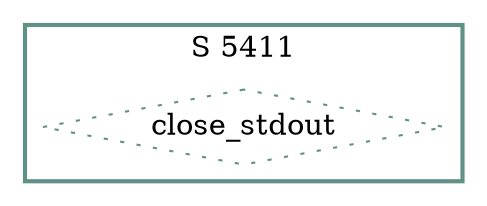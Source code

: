 digraph G {
  ratio=0.500000;
  "UV close_stdout (5411)" [shape=diamond, label="close_stdout",
                            color="#609088", style=dotted];
  
  subgraph cluster_5411 { label="S 5411";
    color="#609088";
    style=bold;
    "UV close_stdout (5411)"; };
  
  
  }